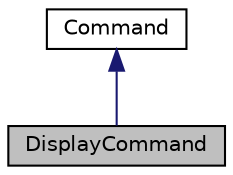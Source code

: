 digraph "DisplayCommand"
{
 // LATEX_PDF_SIZE
  edge [fontname="Helvetica",fontsize="10",labelfontname="Helvetica",labelfontsize="10"];
  node [fontname="Helvetica",fontsize="10",shape=record];
  Node1 [label="DisplayCommand",height=0.2,width=0.4,color="black", fillcolor="grey75", style="filled", fontcolor="black",tooltip="Lớp lệnh hiển thị thông tin sinh viên, giảng viên hoặc khoa trong cơ sở dữ liệu."];
  Node2 -> Node1 [dir="back",color="midnightblue",fontsize="10",style="solid"];
  Node2 [label="Command",height=0.2,width=0.4,color="black", fillcolor="white", style="filled",URL="$classCommand.html",tooltip="Lớp cơ sở cho các lệnh trong hệ thống quản lý sinh viên."];
}
